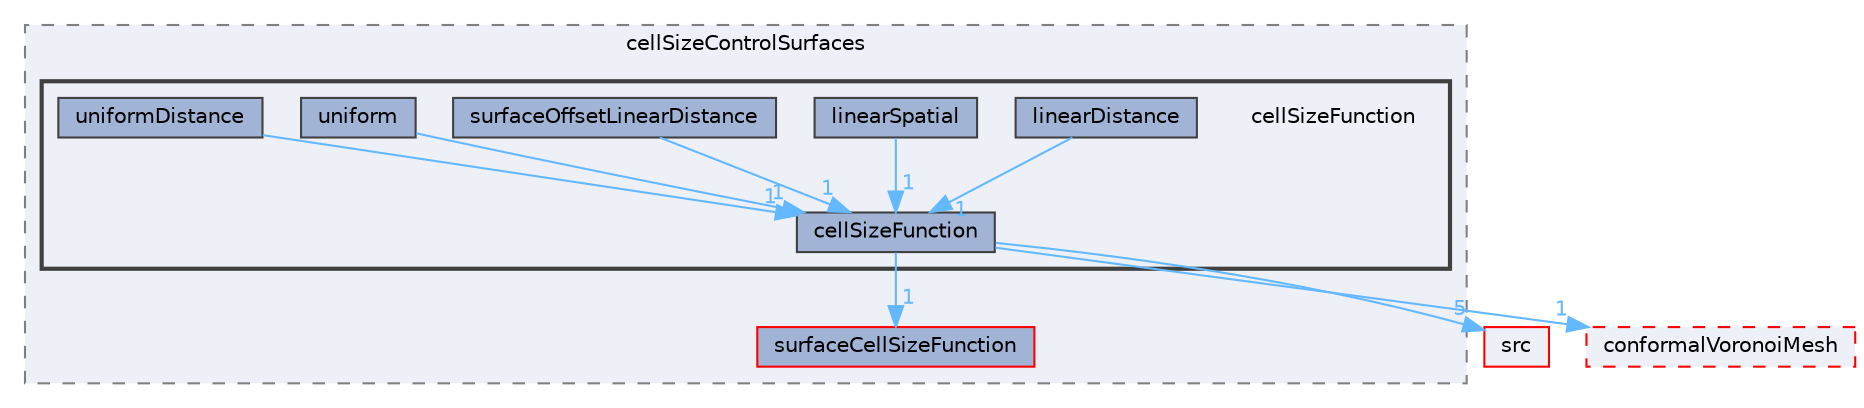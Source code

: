 digraph "applications/utilities/mesh/generation/foamyMesh/conformalVoronoiMesh/cellSizeControlSurfaces/cellSizeFunction"
{
 // LATEX_PDF_SIZE
  bgcolor="transparent";
  edge [fontname=Helvetica,fontsize=10,labelfontname=Helvetica,labelfontsize=10];
  node [fontname=Helvetica,fontsize=10,shape=box,height=0.2,width=0.4];
  compound=true
  subgraph clusterdir_778c82a8af8b45b8f10407162d229375 {
    graph [ bgcolor="#edf0f7", pencolor="grey50", label="cellSizeControlSurfaces", fontname=Helvetica,fontsize=10 style="filled,dashed", URL="dir_778c82a8af8b45b8f10407162d229375.html",tooltip=""]
  dir_bb203e61ccf055bfaaaa7acfdea88afb [label="surfaceCellSizeFunction", fillcolor="#a2b4d6", color="red", style="filled", URL="dir_bb203e61ccf055bfaaaa7acfdea88afb.html",tooltip=""];
  subgraph clusterdir_6dd7c2ece02a33713acd5d2ba8a1963a {
    graph [ bgcolor="#edf0f7", pencolor="grey25", label="", fontname=Helvetica,fontsize=10 style="filled,bold", URL="dir_6dd7c2ece02a33713acd5d2ba8a1963a.html",tooltip=""]
    dir_6dd7c2ece02a33713acd5d2ba8a1963a [shape=plaintext, label="cellSizeFunction"];
  dir_a1837249e3ee76363e10bc44dc415e5a [label="cellSizeFunction", fillcolor="#a2b4d6", color="grey25", style="filled", URL="dir_a1837249e3ee76363e10bc44dc415e5a.html",tooltip=""];
  dir_f4816c0eec55d709829b3de6381fdbe4 [label="linearDistance", fillcolor="#a2b4d6", color="grey25", style="filled", URL="dir_f4816c0eec55d709829b3de6381fdbe4.html",tooltip=""];
  dir_a5d0cdf152285744513d46f6895d6a32 [label="linearSpatial", fillcolor="#a2b4d6", color="grey25", style="filled", URL="dir_a5d0cdf152285744513d46f6895d6a32.html",tooltip=""];
  dir_c2b51473512eb6b809bda46e1a648ab0 [label="surfaceOffsetLinearDistance", fillcolor="#a2b4d6", color="grey25", style="filled", URL="dir_c2b51473512eb6b809bda46e1a648ab0.html",tooltip=""];
  dir_1846c67a6a460817f3e2550782ee40d2 [label="uniform", fillcolor="#a2b4d6", color="grey25", style="filled", URL="dir_1846c67a6a460817f3e2550782ee40d2.html",tooltip=""];
  dir_3995394cdb82657bd57bcdcb69e27938 [label="uniformDistance", fillcolor="#a2b4d6", color="grey25", style="filled", URL="dir_3995394cdb82657bd57bcdcb69e27938.html",tooltip=""];
  }
  }
  dir_68267d1309a1af8e8297ef4c3efbcdba [label="src", fillcolor="#edf0f7", color="red", style="filled", URL="dir_68267d1309a1af8e8297ef4c3efbcdba.html",tooltip=""];
  dir_38479fab6fd543e227b5b42ac4c0dfc7 [label="conformalVoronoiMesh", fillcolor="#edf0f7", color="red", style="filled,dashed", URL="dir_38479fab6fd543e227b5b42ac4c0dfc7.html",tooltip=""];
  dir_a1837249e3ee76363e10bc44dc415e5a->dir_38479fab6fd543e227b5b42ac4c0dfc7 [headlabel="1", labeldistance=1.5 headhref="dir_000442_000607.html" href="dir_000442_000607.html" color="steelblue1" fontcolor="steelblue1"];
  dir_a1837249e3ee76363e10bc44dc415e5a->dir_68267d1309a1af8e8297ef4c3efbcdba [headlabel="5", labeldistance=1.5 headhref="dir_000442_003729.html" href="dir_000442_003729.html" color="steelblue1" fontcolor="steelblue1"];
  dir_a1837249e3ee76363e10bc44dc415e5a->dir_bb203e61ccf055bfaaaa7acfdea88afb [headlabel="1", labeldistance=1.5 headhref="dir_000442_003821.html" href="dir_000442_003821.html" color="steelblue1" fontcolor="steelblue1"];
  dir_f4816c0eec55d709829b3de6381fdbe4->dir_a1837249e3ee76363e10bc44dc415e5a [headlabel="1", labeldistance=1.5 headhref="dir_002193_000442.html" href="dir_002193_000442.html" color="steelblue1" fontcolor="steelblue1"];
  dir_a5d0cdf152285744513d46f6895d6a32->dir_a1837249e3ee76363e10bc44dc415e5a [headlabel="1", labeldistance=1.5 headhref="dir_002203_000442.html" href="dir_002203_000442.html" color="steelblue1" fontcolor="steelblue1"];
  dir_c2b51473512eb6b809bda46e1a648ab0->dir_a1837249e3ee76363e10bc44dc415e5a [headlabel="1", labeldistance=1.5 headhref="dir_003862_000442.html" href="dir_003862_000442.html" color="steelblue1" fontcolor="steelblue1"];
  dir_1846c67a6a460817f3e2550782ee40d2->dir_a1837249e3ee76363e10bc44dc415e5a [headlabel="1", labeldistance=1.5 headhref="dir_004198_000442.html" href="dir_004198_000442.html" color="steelblue1" fontcolor="steelblue1"];
  dir_3995394cdb82657bd57bcdcb69e27938->dir_a1837249e3ee76363e10bc44dc415e5a [headlabel="1", labeldistance=1.5 headhref="dir_004208_000442.html" href="dir_004208_000442.html" color="steelblue1" fontcolor="steelblue1"];
}
